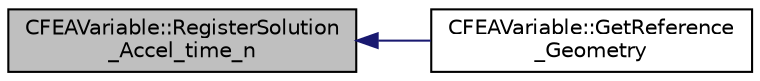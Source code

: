 digraph "CFEAVariable::RegisterSolution_Accel_time_n"
{
  edge [fontname="Helvetica",fontsize="10",labelfontname="Helvetica",labelfontsize="10"];
  node [fontname="Helvetica",fontsize="10",shape=record];
  rankdir="LR";
  Node89 [label="CFEAVariable::RegisterSolution\l_Accel_time_n",height=0.2,width=0.4,color="black", fillcolor="grey75", style="filled", fontcolor="black"];
  Node89 -> Node90 [dir="back",color="midnightblue",fontsize="10",style="solid",fontname="Helvetica"];
  Node90 [label="CFEAVariable::GetReference\l_Geometry",height=0.2,width=0.4,color="black", fillcolor="white", style="filled",URL="$class_c_f_e_a_variable.html#a497265f8b2e8f911817cd4a09f363146",tooltip="Get the value of the reference geometry for the coordinate iVar. "];
}
